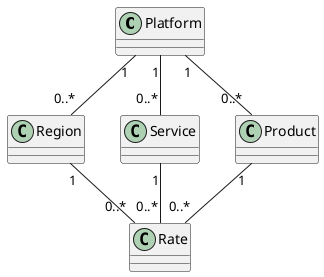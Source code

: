 @startuml Platform CD

class Platform {
}

class Region {
}

Platform "1" -- "0..*" Region

class Service {
}

Platform "1" -- "0..*" Service

class Product {
}

Platform "1" -- "0..*" Product

class Rate {
}

Product "1" -- "0..*" Rate
Region "1" -- "0..*" Rate
Service "1" -- "0..*" Rate

@enduml
